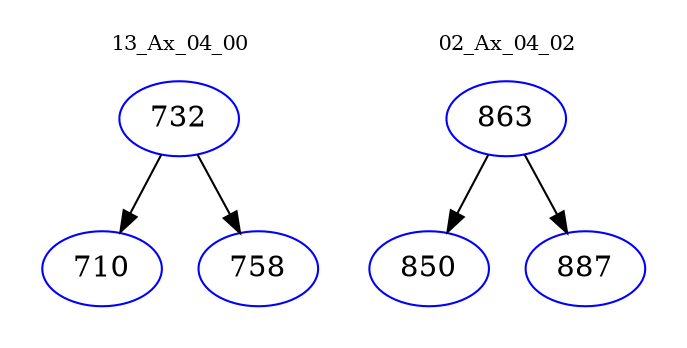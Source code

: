 digraph{
subgraph cluster_0 {
color = white
label = "13_Ax_04_00";
fontsize=10;
T0_732 [label="732", color="blue"]
T0_732 -> T0_710 [color="black"]
T0_710 [label="710", color="blue"]
T0_732 -> T0_758 [color="black"]
T0_758 [label="758", color="blue"]
}
subgraph cluster_1 {
color = white
label = "02_Ax_04_02";
fontsize=10;
T1_863 [label="863", color="blue"]
T1_863 -> T1_850 [color="black"]
T1_850 [label="850", color="blue"]
T1_863 -> T1_887 [color="black"]
T1_887 [label="887", color="blue"]
}
}
